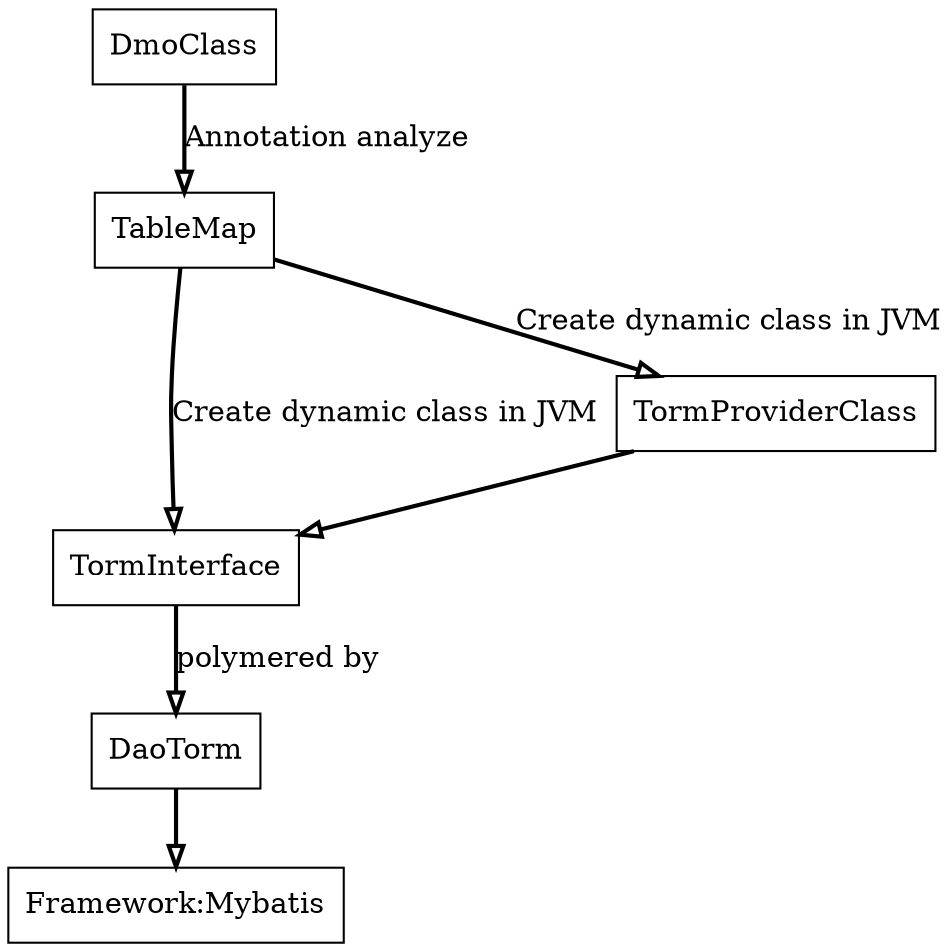 digraph G{  
    node[  
        shape="record"  
    ]
    DmoClass[
        label="{DmoClass}"
    ]

    TableMap[
        label="{TableMap}"
    ]

    TormInterface[
        label="{TormInterface}"
    ]

    TormProviderClass[
        label="{TormProviderClass}"
    ]

    DaoTorm[
        label="{DaoTorm}"
    ]

    KxdFramework[
        label="{Framework:Mybatis}"
    ]
   

    edge[  
        arrowhead="empty"
        style="bold"
        label="Annotation analyze"  
    ]
    DmoClass->TableMap

    edge[
        arrowhead="empty"
        style="bold"
        label="Create dynamic class in JVM"
    ]
    TableMap->TormProviderClass
    TableMap->TormInterface

    edge[
        arrowhead="empty"
        style="bold"
        label=""
    ]
    TormProviderClass->TormInterface
    
    edge[
        arrowhead="empty"
        style="bold"
        label="polymered by"
    ]
    TormInterface->DaoTorm

    edge[
        arrowhead="empty"
        style="bold"
        label=""
    ]
    DaoTorm->KxdFramework

}  
